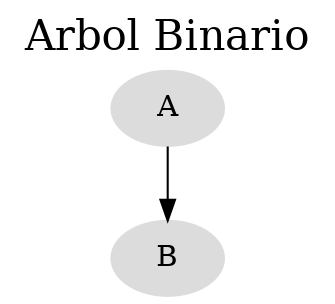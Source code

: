 digraph ArbolBinario {
	rankdir=TB;
	node[shape = ellipse, fontcolor = black, style = filled, color = gainsboro];
	graph[label = "Arbol Binario", labelloc = t, fontsize = 20];
	Object1[ label ="A"];
	Object2 [ label ="B"];
Object1->Object2
}